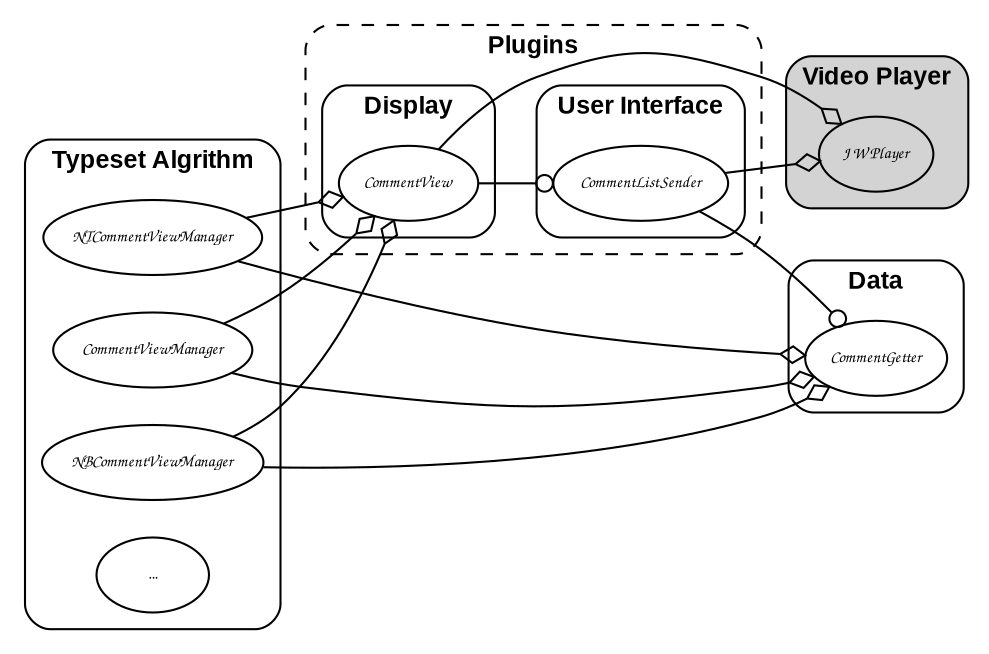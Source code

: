 digraph G
{
    node [fontname="Comic Sans MS",fontsize="8"];
    edge [fontname="Verdana",fontsize="8",arrowhead="odiamond"];
    graph [fontname="Arial Black",fontsize="12",style = "rounded",rankdir="LR"];

    subgraph cluster_Plugin {
        label = "Plugins"
        graph [style = "rounded,dashed"]
        subgraph cluster_UI {
        graph [style = "rounded,solid"]
        label = "User Interface"
        "CommentListSender"
        }
        subgraph cluster_Display {
        graph [style = "rounded,solid"]
        label = "Display"
        "CommentView";
        }
    }
    subgraph cluster_Data {
    label = "Data"
    "CommentGetter"
    }
    subgraph cluster_Algrithm {
    label = "Typeset Algrithm"
    "CommentViewManager"
    "NBCommentViewManager"
    "NTCommentViewManager"
    "..."
    rank = "same"
    }

    subgraph cluster_Core {
    style = "filled,rounded"
    label = "Video Player"
    "J W Player"
    }

    "CommentView" -> "CommentListSender"[arrowhead="odot"];
    //"CommentListSender" -> "CommentView" [style="invis"];
    "CommentListSender" -> "CommentGetter"[arrowhead="odot"];
    "CommentView" -> "CommentGetter"[style="invis"];

    "CommentViewManager" -> "CommentGetter";
    "NBCommentViewManager" -> "CommentGetter";
    "NTCommentViewManager" -> "CommentGetter";
    "CommentViewManager" -> "CommentView";
    "NBCommentViewManager" -> "CommentView";
    "NTCommentViewManager" -> "CommentView";
    "CommentView" -> "J W Player";
    "CommentListSender" -> "J W Player";
    //note[label="箭头为监听事件",shape="note",fontname="Microsoft yahei",fontsize="16"]
    //"CommentView" -> note [style="invis"]
    //"CommentGetter" -> note [style="invis"]
    //"CommentViewManager" -> note [style="invis"]
}